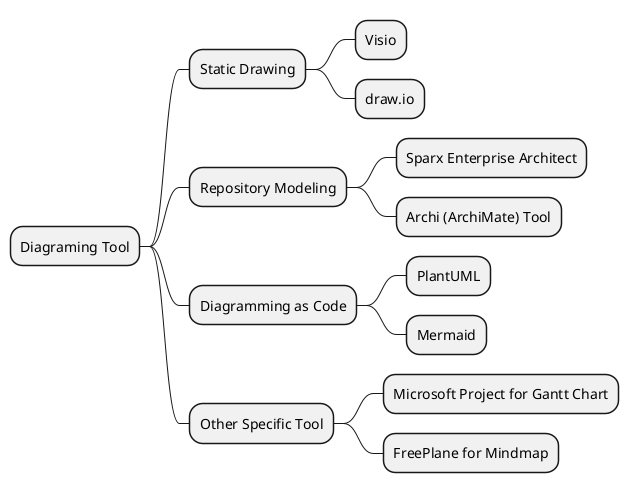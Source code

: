 ' Date: 2024/05/25
' Author: Xiaoqi Zhao

@startmindmap
* Diagraming Tool
** Static Drawing
*** Visio
*** draw.io
** Repository Modeling
*** Sparx Enterprise Architect
*** Archi (ArchiMate) Tool
** Diagramming as Code
*** PlantUML
*** Mermaid
** Other Specific Tool
*** Microsoft Project for Gantt Chart
*** FreePlane for Mindmap
@endmindmap